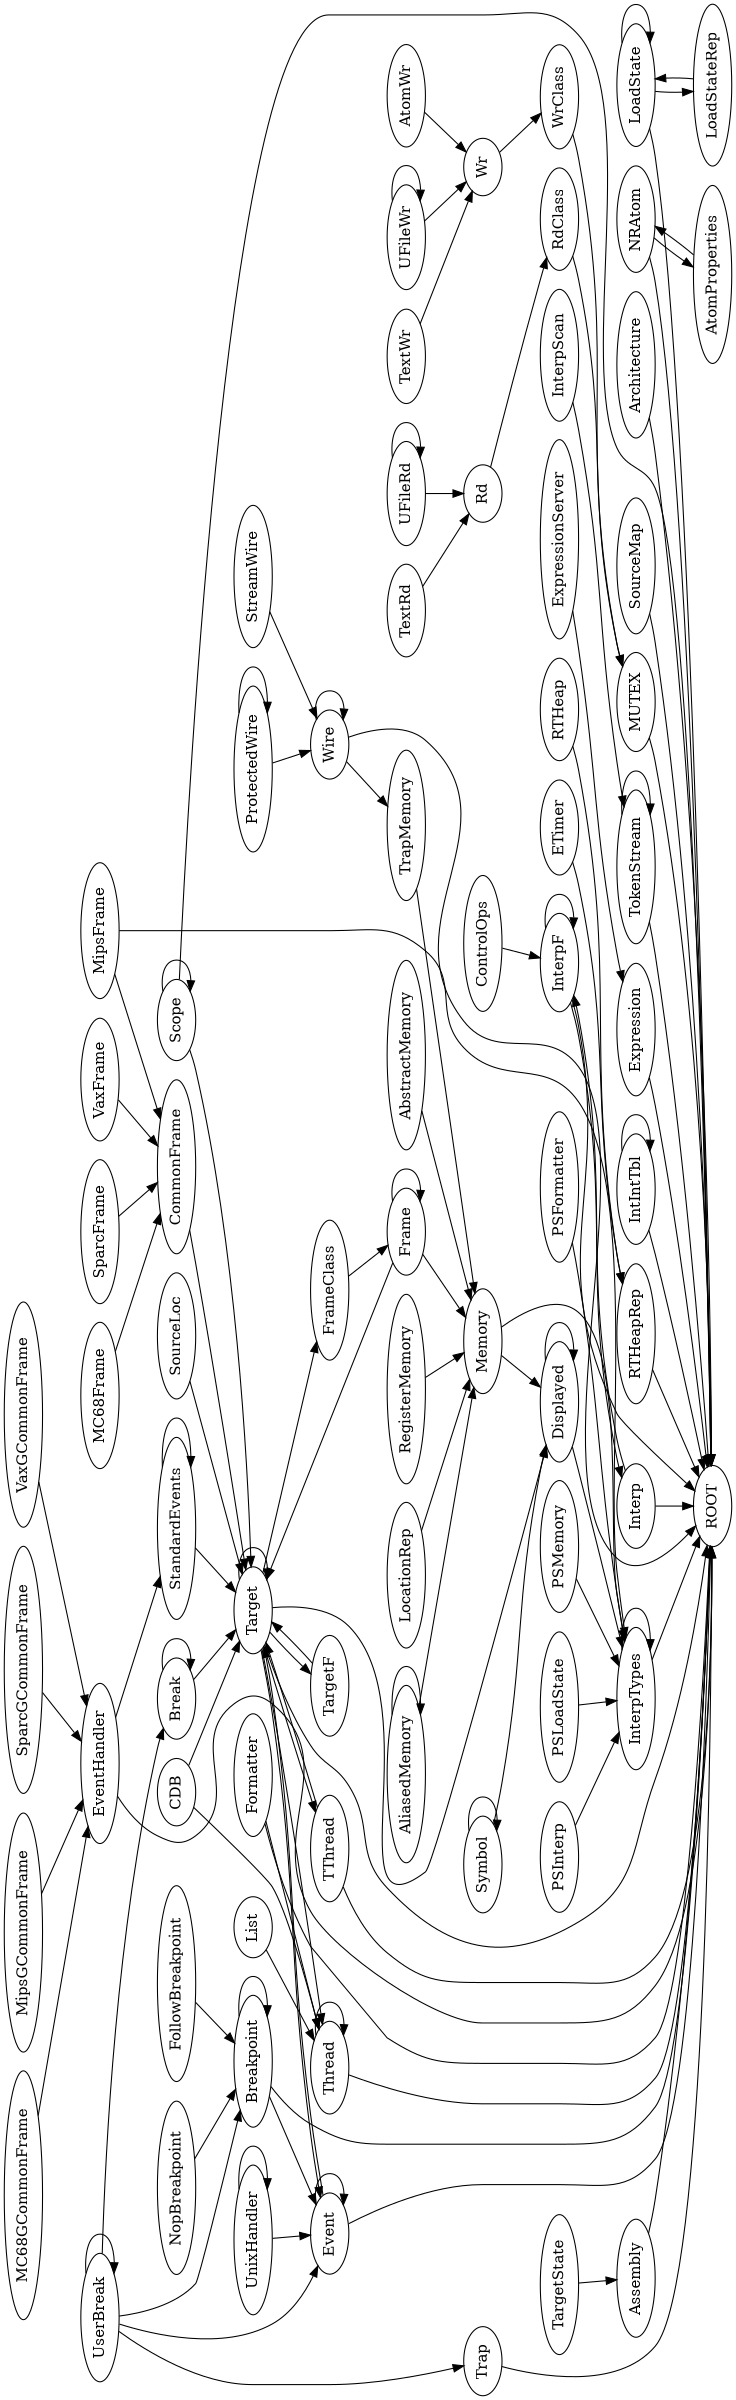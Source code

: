 digraph xyz {
	graph [orientation=landscape, ratio=compress, size="16,10"];
	node [label="\N"];
	graph [bb="0,0,1818,684"];
	AbstractMemory [pos="1020,306", width="1.69", height="0.50"];
	Memory [pos="823,234", width="1.06", height="0.50"];
	AliasedMemory [pos="512,306", width="1.64", height="0.50"];
	Architecture [pos="1555,90", width="1.33", height="0.50"];
	ROOT [pos="709,18", width="0.89", height="0.50"];
	Assembly [pos="88,90", width="1.14", height="0.50"];
	AtomProperties [pos="1632,18", width="1.61", height="0.50"];
	NRAtom [pos="1660,90", width="1.08", height="0.50"];
	AtomWr [pos="1741,306", width="1.06", height="0.50"];
	Wr [pos="1685,234", width="0.75", height="0.50"];
	Break [pos="551,522", width="0.83", height="0.50"];
	Target [pos="620,450", width="0.86", height="0.50"];
	Breakpoint [pos="260,450", width="1.25", height="0.50"];
	Event [pos="122,378", width="0.81", height="0.50"];
	CDB [pos="476,522", width="0.75", height="0.50"];
	Thread [pos="258,378", width="0.92", height="0.50"];
	CommonFrame [pos="928,522", width="1.58", height="0.50"];
	ControlOps [pos="1129,234", width="1.28", height="0.50"];
	InterpF [pos="1117,162", width="0.94", height="0.50"];
	Displayed [pos="776,162", width="1.14", height="0.50"];
	InterpTypes [pos="558,90", width="1.31", height="0.50"];
	ETimer [pos="1221,162", width="0.94", height="0.50"];
	RTHeapRep [pos="843,90", width="1.33", height="0.50"];
	EventHandler [pos="542,594", width="1.44", height="0.50"];
	StandardEvents [pos="674,522", width="1.58", height="0.50"];
	Expression [pos="1067,90", width="1.22", height="0.50"];
	ExpressionServer [pos="1428,162", width="1.75", height="0.50"];
	FollowBreakpoint [pos="326,522", width="1.75", height="0.50"];
	Formatter [pos="492,450", width="1.14", height="0.50"];
	Frame [pos="892,306", width="0.86", height="0.50"];
	FrameClass [pos="817,378", width="1.28", height="0.50"];
	IntIntTbl [pos="948,90", width="1.08", height="0.50"];
	Interp [pos="709,90", width="0.83", height="0.50"];
	InterpScan [pos="1553,162", width="1.22", height="0.50"];
	TokenStream [pos="1179,90", width="1.39", height="0.50"];
	List [pos="368,450", width="0.75", height="0.50"];
	LoadState [pos="1758,90", width="1.14", height="0.50"];
	LoadStateRep [pos="1761,18", width="1.47", height="0.50"];
	LocationRep [pos="656,306", width="1.36", height="0.50"];
	MC68Frame [pos="782,594", width="1.36", height="0.50"];
	MC68GCommonFrame [pos="281,666", width="2.22", height="0.50"];
	MUTEX [pos="1304,90", width="1.08", height="0.50"];
	MipsFrame [pos="1109,594", width="1.28", height="0.50"];
	MipsGCommonFrame [pos="456,666", width="2.14", height="0.50"];
	NopBreakpoint [pos="188,522", width="1.58", height="0.50"];
	PSFormatter [pos="940,162", width="1.36", height="0.50"];
	PSInterp [pos="453,162", width="1.06", height="0.50"];
	PSLoadState [pos="559,162", width="1.39", height="0.50"];
	PSMemory [pos="672,162", width="1.25", height="0.50"];
	ProtectedWire [pos="1228,450", width="1.50", height="0.50"];
	Wire [pos="1247,378", width="0.75", height="0.50"];
	RTHeap [pos="1310,162", width="1.03", height="0.50"];
	Rd [pos="1432,234", width="0.75", height="0.50"];
	RdClass [pos="1651,162", width="1.00", height="0.50"];
	RegisterMemory [pos="783,306", width="1.67", height="0.50"];
	Scope [pos="1033,522", width="0.83", height="0.50"];
	SourceLoc [pos="810,522", width="1.19", height="0.50"];
	SourceMap [pos="1406,90", width="1.25", height="0.50"];
	SparcFrame [pos="896,594", width="1.31", height="0.50"];
	SparcGCommonFrame [pos="629,666", width="2.17", height="0.50"];
	StreamWire [pos="1365,450", width="1.31", height="0.50"];
	Symbol [pos="450,234", width="0.97", height="0.50"];
	TThread [pos="440,378", width="1.03", height="0.50"];
	TargetF [pos="567,378", width="0.94", height="0.50"];
	TargetState [pos="86,162", width="1.25", height="0.50"];
	TextRd [pos="1344,306", width="0.92", height="0.50"];
	TextWr [pos="1539,306", width="0.94", height="0.50"];
	Trap [pos="30,234", width="0.75", height="0.50"];
	TrapMemory [pos="1187,306", width="1.39", height="0.50"];
	UFileRd [pos="1432,306", width="1.03", height="0.50"];
	UFileWr [pos="1629,306", width="1.06", height="0.50"];
	UnixHandler [pos="129,450", width="1.39", height="0.50"];
	UserBreak [pos="79,594", width="1.22", height="0.50"];
	VaxFrame [pos="1003,594", width="1.17", height="0.50"];
	VaxGCommonFrame [pos="798,666", width="2.03", height="0.50"];
	WrClass [pos="1742,162", width="1.03", height="0.50"];
	AbstractMemory -> Memory [pos="e,853,245 982,292 947,279 897,261 862,248"];
	AliasedMemory -> AliasedMemory [pos="e,553,319 553,293 572,291 589,296 589,306 589,314 578,319 563,319"];
	AliasedMemory -> Memory [pos="e,789,242 559,295 618,281 721,258 779,244"];
	Architecture -> ROOT [pos="e,741,19 1519,78 1510,76 1501,74 1493,72 1350,46 893,25 751,19"];
	Assembly -> ROOT [pos="e,677,19 120,78 128,76 137,74 145,72 338,32 572,22 667,19"];
	AtomProperties -> NRAtom [pos="e,1659,72 1645,36 1649,44 1653,54 1656,62"];
	AtomWr -> Wr [pos="e,1697,250 1728,289 1721,280 1711,268 1703,258"];
	Break -> Break [pos="e,573,535 573,509 586,506 599,511 599,522 599,530 592,535 583,536"];
	Break -> Target [pos="e,604,466 566,506 575,496 587,484 597,473"];
	Breakpoint -> Breakpoint [pos="e,291,463 291,437 308,435 323,439 323,450 323,459 313,463 301,463"];
	Breakpoint -> Event [pos="e,144,390 232,436 209,425 177,408 153,395"];
	Breakpoint -> ROOT [pos="e,677,18 243,433 234,423 223,410 216,396 199,359 197,346 197,306 197,306 197,306 197,162 197,118 201,100 233,72 252,56 262,64 28\
5,60 369,42 390,42 474,34 495,31 500,31 520,30 534,28 631,20 644,20 652,19 659,19 667,19"];
	CDB -> Target [pos="e,596,462 498,511 521,499 560,480 587,466"];
	CDB -> Thread [pos="e,290,382 467,505 454,485 432,452 404,432 366,403 347,413 303,392 301,391 299,389 298,388"];
	CommonFrame -> Target [pos="e,649,456 885,510 878,508 870,506 862,504 791,486 707,468 659,458"];
	ControlOps -> InterpF [pos="e,1120,180 1126,216 1125,208 1123,199 1122,190"];
	Displayed -> Displayed [pos="e,805,175 805,149 821,147 835,151 835,162 835,171 826,175 815,175"];
	Displayed -> InterpTypes [pos="e,595,101 745,150 739,148 732,146 726,144 685,129 638,115 605,104"];
	ETimer -> RTHeapRep [pos="e,879,102 1196,150 1190,148 1184,145 1178,144 1058,111 1022,134 900,108 896,107 893,106 889,105"];
	Event -> Event [pos="e,143,391 143,365 156,362 169,367 169,378 169,386 162,391 153,392"];
	Event -> ROOT [pos="e,677,18 130,360 141,333 159,281 159,234 159,234 159,234 159,162 159,120 153,99 183,72 194,62 421,37 435,36 455,33 460,33 480,32\
 514,29 523,28 556,26 583,24 589,23 615,22 628,21 630,20 642,20 650,19 658,19 667,19"];
	Event -> Target [pos="e,593,440 150,382 171,386 200,392 225,396 370,417 408,407 551,432 561,433 573,436 583,438"];
	EventHandler -> ROOT [pos="e,677,19 501,583 479,575 453,561 440,540 432,526 431,517 440,504 468,464 515,507 542,468 552,454 552,444 542,432 501,378 449,436\
 394,396 362,371 311,274 311,234 311,234 311,234 311,162 311,118 316,101 347,72 369,52 382,59 409,52 502,26 528,32 623,24 642,22\
 646,21 664,20 665,20 666,20 667,20"];
	EventHandler -> StandardEvents [pos="e,646,538 570,579 589,569 615,554 637,543"];
	Expression -> ROOT [pos="e,741,22 1034,78 1028,76 1021,74 1014,72 922,47 810,31 751,23"];
	ExpressionServer -> Expression [pos="e,1100,102 1382,150 1373,148 1364,146 1356,144 1252,123 1224,133 1120,108 1116,107 1113,106 1110,105"];
	FollowBreakpoint -> Breakpoint [pos="e,276,467 310,505 301,496 291,485 283,475"];
	Formatter -> ROOT [pos="e,677,19 463,437 456,434 448,431 440,428 405,413 392,417 361,396 327,371 318,361 297,324 278,287 273,275 273,234 273,234 273,234\
 273,162 273,120 267,100 297,72 314,56 472,36 494,34 515,31 520,31 540,30 576,27 584,26 619,24 639,22 644,21 663,20 664,20 666,2\
0 667,20"];
	Formatter -> Thread [pos="e,287,387 460,439 452,437 444,434 437,432 389,416 334,400 297,390"];
	Frame -> Frame [pos="e,914,319 914,293 928,290 941,295 941,306 941,314 934,319 924,320"];
	Frame -> Memory [pos="e,839,250 877,290 867,280 856,268 846,257"];
	Frame -> Target [pos="e,640,436 863,312 859,315 858,320 852,324 817,347 801,340 762,360 721,381 677,410 649,430"];
	FrameClass -> Frame [pos="e,876,322 834,361 844,351 858,339 868,329"];
	IntIntTbl -> IntIntTbl [pos="e,976,103 976,77 991,75 1005,79 1005,90 1005,98 997,103 986,103"];
	IntIntTbl -> ROOT [pos="e,739,25 918,78 912,76 906,74 900,72 849,55 787,38 749,28"];
	Interp -> InterpF [pos="e,1094,149 736,99 744,102 754,105 762,108 899,143 941,110 1078,144 1080,144 1082,145 1084,146"];
	Interp -> ROOT [pos="e,709,36 709,72 709,64 709,55 709,46"];
	InterpF -> Interp [pos="e,730,103 1088,153 1079,149 1069,146 1060,144 923,110 881,143 744,108 742,108 741,107 739,107"];
	InterpF -> InterpF [pos="e,1141,175 1141,149 1155,147 1169,151 1169,162 1169,170 1161,175 1151,175"];
	InterpF -> ROOT [pos="e,721,35 1091,150 1083,147 1073,143 1064,140 1058,137 1056,137 1048,136 1033,132 1029,131 1013,128 987,122 981,120 954,116 939,1\
13 935,113 919,112 912,111 793,111 786,108 772,101 745,67 727,43"];
	InterpScan -> TokenStream [pos="e,1221,100 1521,150 1514,147 1507,145 1500,144 1393,118 1364,128 1256,108 1248,107 1239,105 1231,103"];
	InterpTypes -> InterpTypes [pos="e,590,103 590,77 607,75 623,79 623,90 623,99 613,103 600,103"];
	InterpTypes -> ROOT [pos="e,684,30 587,76 612,64 649,46 675,34"];
	List -> Thread [pos="e,279,392 349,437 332,427 307,410 287,398"];
	LoadState -> LoadState [pos="e,1787,103 1787,77 1803,75 1817,79 1817,90 1817,99 1808,103 1797,103"];
	LoadState -> LoadStateRep [pos="e,1755,36 1753,72 1752,64 1753,55 1754,46"];
	LoadState -> ROOT [pos="e,741,18 1728,77 1722,75 1715,73 1708,72 1521,33 918,21 751,18"];
	LoadStateRep -> LoadState [pos="e,1765,72 1766,36 1767,44 1767,53 1766,62"];
	LocationRep -> Memory [pos="e,795,246 688,292 716,280 756,263 786,250"];
	MC68Frame -> CommonFrame [pos="e,897,537 812,579 833,568 864,553 888,541"];
	MC68GCommonFrame -> EventHandler [pos="e,501,605 332,652 378,639 445,621 491,608"];
	MUTEX -> ROOT [pos="e,741,20 1275,78 1269,75 1262,73 1256,72 1161,50 862,28 751,21"];
	Memory -> Displayed [pos="e,788,179 812,217 807,208 800,197 793,188"];
	Memory -> InterpTypes [pos="e,604,94 835,217 847,197 862,164 844,144 838,135 669,113 658,112 642,109 638,110 622,104 618,102 615,101 613,99"];
	MipsFrame -> CommonFrame [pos="e,964,536 1077,581 1048,569 1006,553 974,540"];
	MipsFrame -> InterpTypes [pos="e,605,92 1109,576 1109,548 1109,495 1109,450 1109,450 1109,450 1109,378 1109,337 1110,323 1090,288 1079,267 1067,270 1053,252 10\
22,208 1043,174 998,144 945,106 771,118 705,112 685,109 680,111 659,108 639,104 633,98 615,94"];
	MipsGCommonFrame -> EventHandler [pos="e,522,611 477,649 488,639 502,627 514,617"];
	NRAtom -> AtomProperties [pos="e,1633,36 1648,73 1644,65 1639,55 1636,46"];
	NRAtom -> ROOT [pos="e,741,19 1632,77 1625,75 1618,73 1612,72 1444,36 906,23 751,19"];
	NopBreakpoint -> Breakpoint [pos="e,243,467 205,505 215,495 226,484 236,474"];
	PSFormatter -> InterpTypes [pos="e,598,100 902,150 894,148 885,146 877,144 772,121 743,127 637,108 627,106 618,104 608,102"];
	PSInterp -> InterpTypes [pos="e,535,106 475,147 490,137 510,123 527,112"];
	PSLoadState -> InterpTypes [pos="e,558,108 559,144 558,136 558,127 558,118"];
	PSMemory -> InterpTypes [pos="e,582,106 648,147 631,137 609,123 591,111"];
	ProtectedWire -> ProtectedWire [pos="e,1265,463 1265,437 1284,435 1300,439 1300,450 1300,459 1289,463 1275,463"];
	ProtectedWire -> Wire [pos="e,1242,396 1233,432 1235,424 1237,415 1239,406"];
	RTHeap -> RTHeapRep [pos="e,879,102 1282,150 1277,147 1270,145 1264,144 1106,106 1060,140 900,108 896,107 893,106 889,105"];
	RTHeapRep -> ROOT [pos="e,732,30 815,75 794,64 764,48 741,35"];
	Rd -> RdClass [pos="e,1622,173 1457,227 1491,217 1553,199 1606,180 1608,179 1610,178 1613,177"];
	RdClass -> MUTEX [pos="e,1333,102 1624,150 1618,148 1612,145 1606,144 1495,114 1462,136 1352,108 1349,107 1346,106 1343,105"];
	RegisterMemory -> Memory [pos="e,813,252 793,288 797,280 803,270 808,261"];
	Scope -> ROOT [pos="e,741,18 1063,520 1205,508 1807,455 1807,378 1807,378 1807,378 1807,234 1807,193 1818,171 1788,144 1740,100 1556,135 1498,108 14\
76,98 1481,81 1460,72 1434,60 1236,50 1207,48 1188,46 1184,45 1164,44 1116,39 1104,39 1055,36 948,28 921,28 812,22 797,21 793,20\
 777,20 768,19 760,19 751,19"];
	Scope -> Scope [pos="e,1055,535 1055,509 1068,506 1081,511 1081,522 1081,530 1074,535 1065,536"];
	Scope -> Target [pos="e,651,451 1010,510 1005,508 999,505 994,504 876,469 731,456 661,452"];
	SourceLoc -> Target [pos="e,646,460 778,510 744,497 691,477 656,464"];
	SourceMap -> ROOT [pos="e,741,20 1373,78 1366,75 1359,73 1352,72 1236,48 875,27 751,21"];
	SparcFrame -> CommonFrame [pos="e,920,540 904,576 908,568 912,558 916,549"];
	SparcGCommonFrame -> EventHandler [pos="e,562,611 608,649 597,639 582,627 570,617"];
	StandardEvents -> StandardEvents [pos="e,713,535 713,509 732,507 749,512 749,522 749,530 738,535 723,535"];
	StandardEvents -> Target [pos="e,633,467 661,504 654,496 646,485 639,475"];
	StreamWire -> Wire [pos="e,1267,390 1340,435 1321,424 1295,408 1276,395"];
	Symbol -> Displayed [pos="e,745,174 481,225 492,222 505,218 517,216 610,195 635,204 726,180 729,179 732,178 735,177"];
	Symbol -> Symbol [pos="e,475,247 475,221 489,219 503,223 503,234 503,242 495,247 485,247"];
	TThread -> ROOT [pos="e,677,20 416,364 402,355 384,341 373,324 351,289 349,275 349,234 349,234 349,234 349,162 349,120 343,99 373,72 422,28 592,27 667\
,21"];
	TThread -> Target [pos="e,596,438 471,388 503,400 554,420 587,434"];
	Target -> Displayed [pos="e,746,174 624,432 627,411 628,379 610,360 560,303 492,382 444,324 434,311 435,301 444,288 463,260 692,196 722,184 727,182 732,18\
0 737,178"];
	Target -> Event [pos="e,149,385 591,444 574,440 553,435 533,432 390,407 352,417 207,396 191,394 174,390 159,387"];
	Target -> FrameClass [pos="e,783,390 647,440 679,428 734,408 773,394"];
	Target -> ROOT [pos="e,677,20 594,440 571,426 528,398 524,396 506,381 505,374 486,360 465,342 453,345 434,324 405,290 387,279 387,234 387,234 387,234\
 387,162 387,21 529,44 667,22"];
	Target -> TThread [pos="e,466,391 593,441 562,429 510,409 475,395"];
	Target -> Target [pos="e,642,463 642,437 656,434 669,439 669,450 669,458 662,463 652,464"];
	Target -> TargetF [pos="e,574,396 603,435 595,426 587,415 580,404"];
	Target -> Thread [pos="e,290,384 591,443 577,439 558,435 542,432 457,413 355,395 300,386"];
	TargetF -> Target [pos="e,613,432 584,394 592,403 600,413 607,423"];
	TargetState -> Assembly [pos="e,88,108 87,144 87,136 87,127 87,118"];
	TextRd -> Rd [pos="e,1415,248 1363,291 1376,280 1393,266 1407,255"];
	TextWr -> Wr [pos="e,1663,245 1564,294 1589,282 1627,263 1654,250"];
	Thread -> ROOT [pos="e,677,19 253,360 246,332 235,279 235,234 235,234 235,234 235,162 235,120 229,99 259,72 283,50 513,30 544,28 570,25 635,21 660,20\
 662,20 664,20 667,20"];
	Thread -> Thread [pos="e,282,391 282,365 296,363 309,367 309,378 309,386 302,391 292,391"];
	TokenStream -> ROOT [pos="e,741,20 1143,78 1135,75 1127,73 1120,72 987,42 826,27 751,21"];
	TokenStream -> TokenStream [pos="e,1214,103 1214,77 1231,75 1247,79 1247,90 1247,99 1237,103 1224,103"];
	Trap -> ROOT [pos="e,677,18 24,216 15,183 0,110 38,72 83,26 527,19 667,18"];
	TrapMemory -> Memory [pos="e,858,241 1143,297 1073,284 938,257 868,243"];
	UFileRd -> Rd [pos="e,1432,252 1432,288 1432,280 1432,271 1432,262"];
	UFileRd -> UFileRd [pos="e,1458,319 1458,293 1473,291 1487,295 1487,306 1487,314 1479,319 1468,319"];
	UFileWr -> UFileWr [pos="e,1656,319 1656,293 1671,291 1685,295 1685,306 1685,314 1677,319 1666,319"];
	UFileWr -> Wr [pos="e,1673,250 1642,289 1649,280 1659,268 1667,258"];
	UnixHandler -> Event [pos="e,124,396 127,432 126,424 126,415 125,406"];
	UnixHandler -> UnixHandler [pos="e,164,463 164,437 181,435 197,439 197,450 197,459 187,463 174,463"];
	UserBreak -> Break [pos="e,528,534 123,593 202,590 374,579 512,540 514,539 516,538 518,538"];
	UserBreak -> Breakpoint [pos="e,221,459 84,576 90,556 102,524 122,504 152,475 170,485 206,468 209,467 211,466 213,465"];
	UserBreak -> Event [pos="e,103,392 73,576 65,545 51,480 70,432 76,419 85,407 95,398"];
	UserBreak -> Trap [pos="e,26,252 59,578 21,539 13,511 13,450 13,450 13,450 13,378 13,337 19,291 24,262"];
	UserBreak -> UserBreak [pos="e,110,607 110,581 126,579 141,583 141,594 141,603 132,607 120,607"];
	VaxFrame -> CommonFrame [pos="e,946,539 986,577 976,568 964,557 953,546"];
	VaxGCommonFrame -> EventHandler [pos="e,582,605 750,652 705,640 638,621 592,608"];
	Wire -> ROOT [pos="e,693,34 1253,360 1258,340 1263,308 1246,288 1197,227 1134,302 1074,252 1035,218 1073,175 1031,144 967,95 725,167 670,108 653,89\
 670,61 686,41"];
	Wire -> TrapMemory [pos="e,1201,323 1234,362 1226,353 1216,341 1207,331"];
	Wire -> Wire [pos="e,1267,390 1267,366 1280,362 1292,366 1292,378 1292,387 1286,391 1277,391"];
	Wr -> WrClass [pos="e,1728,179 1698,218 1705,209 1714,198 1722,187"];
	WrClass -> MUTEX [pos="e,1333,102 1715,150 1708,148 1702,145 1696,144 1546,107 1501,143 1352,108 1349,107 1346,106 1343,105"];
}
